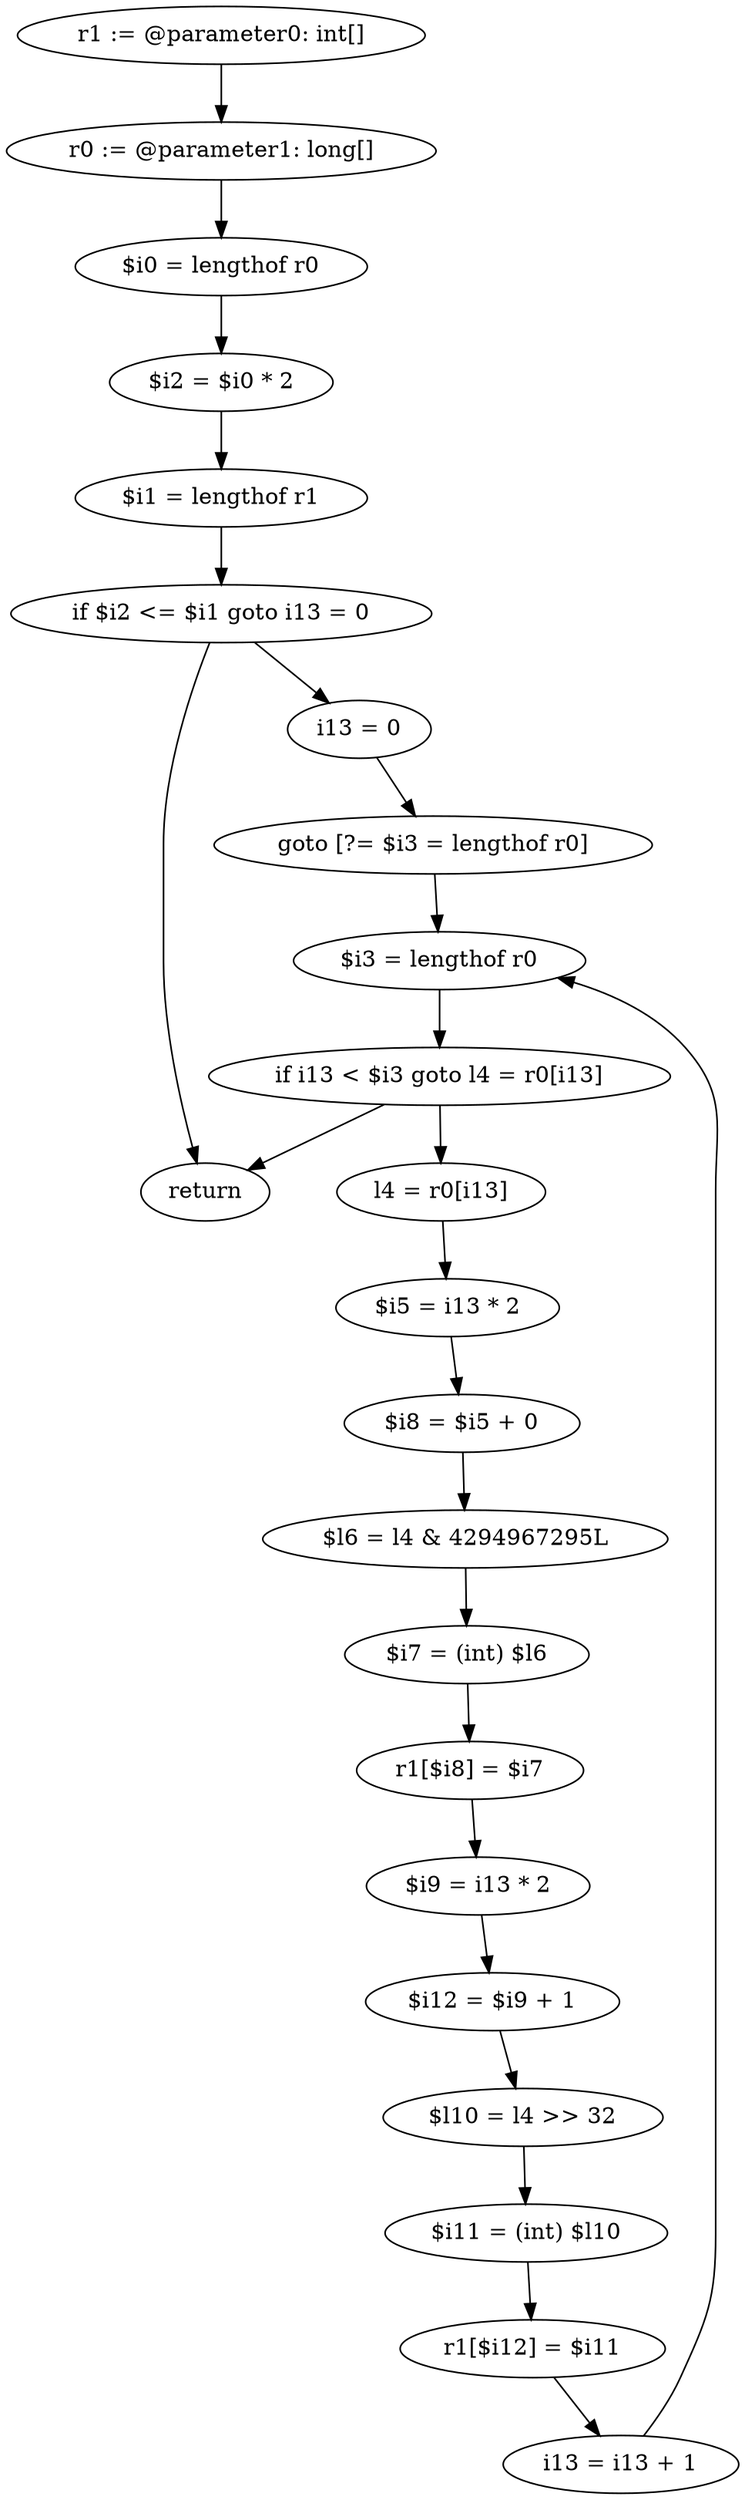 digraph "unitGraph" {
    "r1 := @parameter0: int[]"
    "r0 := @parameter1: long[]"
    "$i0 = lengthof r0"
    "$i2 = $i0 * 2"
    "$i1 = lengthof r1"
    "if $i2 <= $i1 goto i13 = 0"
    "return"
    "i13 = 0"
    "goto [?= $i3 = lengthof r0]"
    "l4 = r0[i13]"
    "$i5 = i13 * 2"
    "$i8 = $i5 + 0"
    "$l6 = l4 & 4294967295L"
    "$i7 = (int) $l6"
    "r1[$i8] = $i7"
    "$i9 = i13 * 2"
    "$i12 = $i9 + 1"
    "$l10 = l4 >> 32"
    "$i11 = (int) $l10"
    "r1[$i12] = $i11"
    "i13 = i13 + 1"
    "$i3 = lengthof r0"
    "if i13 < $i3 goto l4 = r0[i13]"
    "r1 := @parameter0: int[]"->"r0 := @parameter1: long[]";
    "r0 := @parameter1: long[]"->"$i0 = lengthof r0";
    "$i0 = lengthof r0"->"$i2 = $i0 * 2";
    "$i2 = $i0 * 2"->"$i1 = lengthof r1";
    "$i1 = lengthof r1"->"if $i2 <= $i1 goto i13 = 0";
    "if $i2 <= $i1 goto i13 = 0"->"return";
    "if $i2 <= $i1 goto i13 = 0"->"i13 = 0";
    "i13 = 0"->"goto [?= $i3 = lengthof r0]";
    "goto [?= $i3 = lengthof r0]"->"$i3 = lengthof r0";
    "l4 = r0[i13]"->"$i5 = i13 * 2";
    "$i5 = i13 * 2"->"$i8 = $i5 + 0";
    "$i8 = $i5 + 0"->"$l6 = l4 & 4294967295L";
    "$l6 = l4 & 4294967295L"->"$i7 = (int) $l6";
    "$i7 = (int) $l6"->"r1[$i8] = $i7";
    "r1[$i8] = $i7"->"$i9 = i13 * 2";
    "$i9 = i13 * 2"->"$i12 = $i9 + 1";
    "$i12 = $i9 + 1"->"$l10 = l4 >> 32";
    "$l10 = l4 >> 32"->"$i11 = (int) $l10";
    "$i11 = (int) $l10"->"r1[$i12] = $i11";
    "r1[$i12] = $i11"->"i13 = i13 + 1";
    "i13 = i13 + 1"->"$i3 = lengthof r0";
    "$i3 = lengthof r0"->"if i13 < $i3 goto l4 = r0[i13]";
    "if i13 < $i3 goto l4 = r0[i13]"->"return";
    "if i13 < $i3 goto l4 = r0[i13]"->"l4 = r0[i13]";
}
